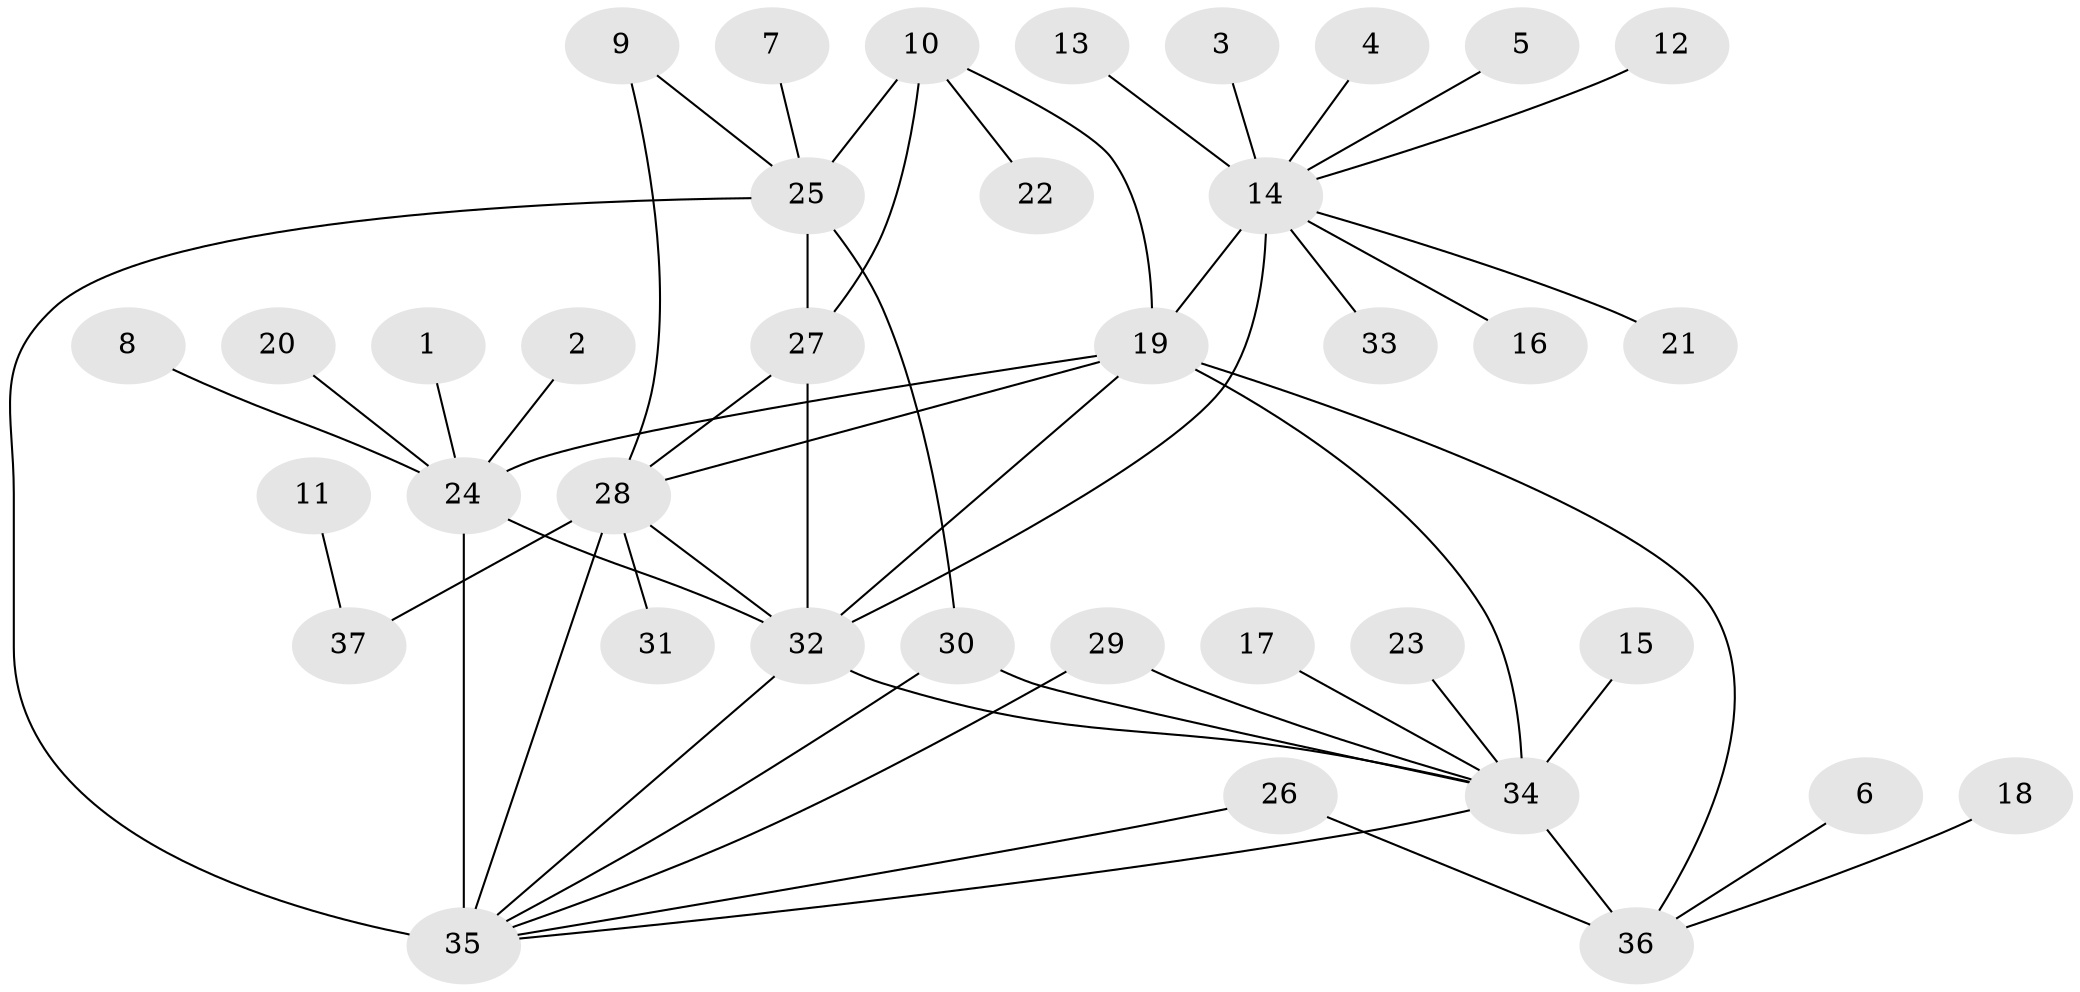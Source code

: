 // original degree distribution, {7: 0.08130081300813008, 8: 0.032520325203252036, 12: 0.016260162601626018, 11: 0.016260162601626018, 9: 0.032520325203252036, 6: 0.032520325203252036, 5: 0.016260162601626018, 13: 0.008130081300813009, 10: 0.008130081300813009, 15: 0.008130081300813009, 2: 0.17886178861788618, 1: 0.5365853658536586, 3: 0.032520325203252036}
// Generated by graph-tools (version 1.1) at 2025/37/03/04/25 23:37:36]
// undirected, 37 vertices, 53 edges
graph export_dot {
  node [color=gray90,style=filled];
  1;
  2;
  3;
  4;
  5;
  6;
  7;
  8;
  9;
  10;
  11;
  12;
  13;
  14;
  15;
  16;
  17;
  18;
  19;
  20;
  21;
  22;
  23;
  24;
  25;
  26;
  27;
  28;
  29;
  30;
  31;
  32;
  33;
  34;
  35;
  36;
  37;
  1 -- 24 [weight=1.0];
  2 -- 24 [weight=1.0];
  3 -- 14 [weight=1.0];
  4 -- 14 [weight=1.0];
  5 -- 14 [weight=1.0];
  6 -- 36 [weight=1.0];
  7 -- 25 [weight=1.0];
  8 -- 24 [weight=1.0];
  9 -- 25 [weight=1.0];
  9 -- 28 [weight=1.0];
  10 -- 19 [weight=1.0];
  10 -- 22 [weight=1.0];
  10 -- 25 [weight=1.0];
  10 -- 27 [weight=4.0];
  11 -- 37 [weight=1.0];
  12 -- 14 [weight=1.0];
  13 -- 14 [weight=1.0];
  14 -- 16 [weight=1.0];
  14 -- 19 [weight=4.0];
  14 -- 21 [weight=1.0];
  14 -- 32 [weight=4.0];
  14 -- 33 [weight=1.0];
  15 -- 34 [weight=1.0];
  17 -- 34 [weight=1.0];
  18 -- 36 [weight=1.0];
  19 -- 24 [weight=2.0];
  19 -- 28 [weight=1.0];
  19 -- 32 [weight=1.0];
  19 -- 34 [weight=6.0];
  19 -- 36 [weight=2.0];
  20 -- 24 [weight=1.0];
  23 -- 34 [weight=1.0];
  24 -- 32 [weight=2.0];
  24 -- 35 [weight=8.0];
  25 -- 27 [weight=4.0];
  25 -- 30 [weight=1.0];
  25 -- 35 [weight=1.0];
  26 -- 35 [weight=1.0];
  26 -- 36 [weight=1.0];
  27 -- 28 [weight=1.0];
  27 -- 32 [weight=1.0];
  28 -- 31 [weight=1.0];
  28 -- 32 [weight=1.0];
  28 -- 35 [weight=2.0];
  28 -- 37 [weight=8.0];
  29 -- 34 [weight=1.0];
  29 -- 35 [weight=1.0];
  30 -- 34 [weight=1.0];
  30 -- 35 [weight=1.0];
  32 -- 34 [weight=1.0];
  32 -- 35 [weight=1.0];
  34 -- 35 [weight=1.0];
  34 -- 36 [weight=3.0];
}
